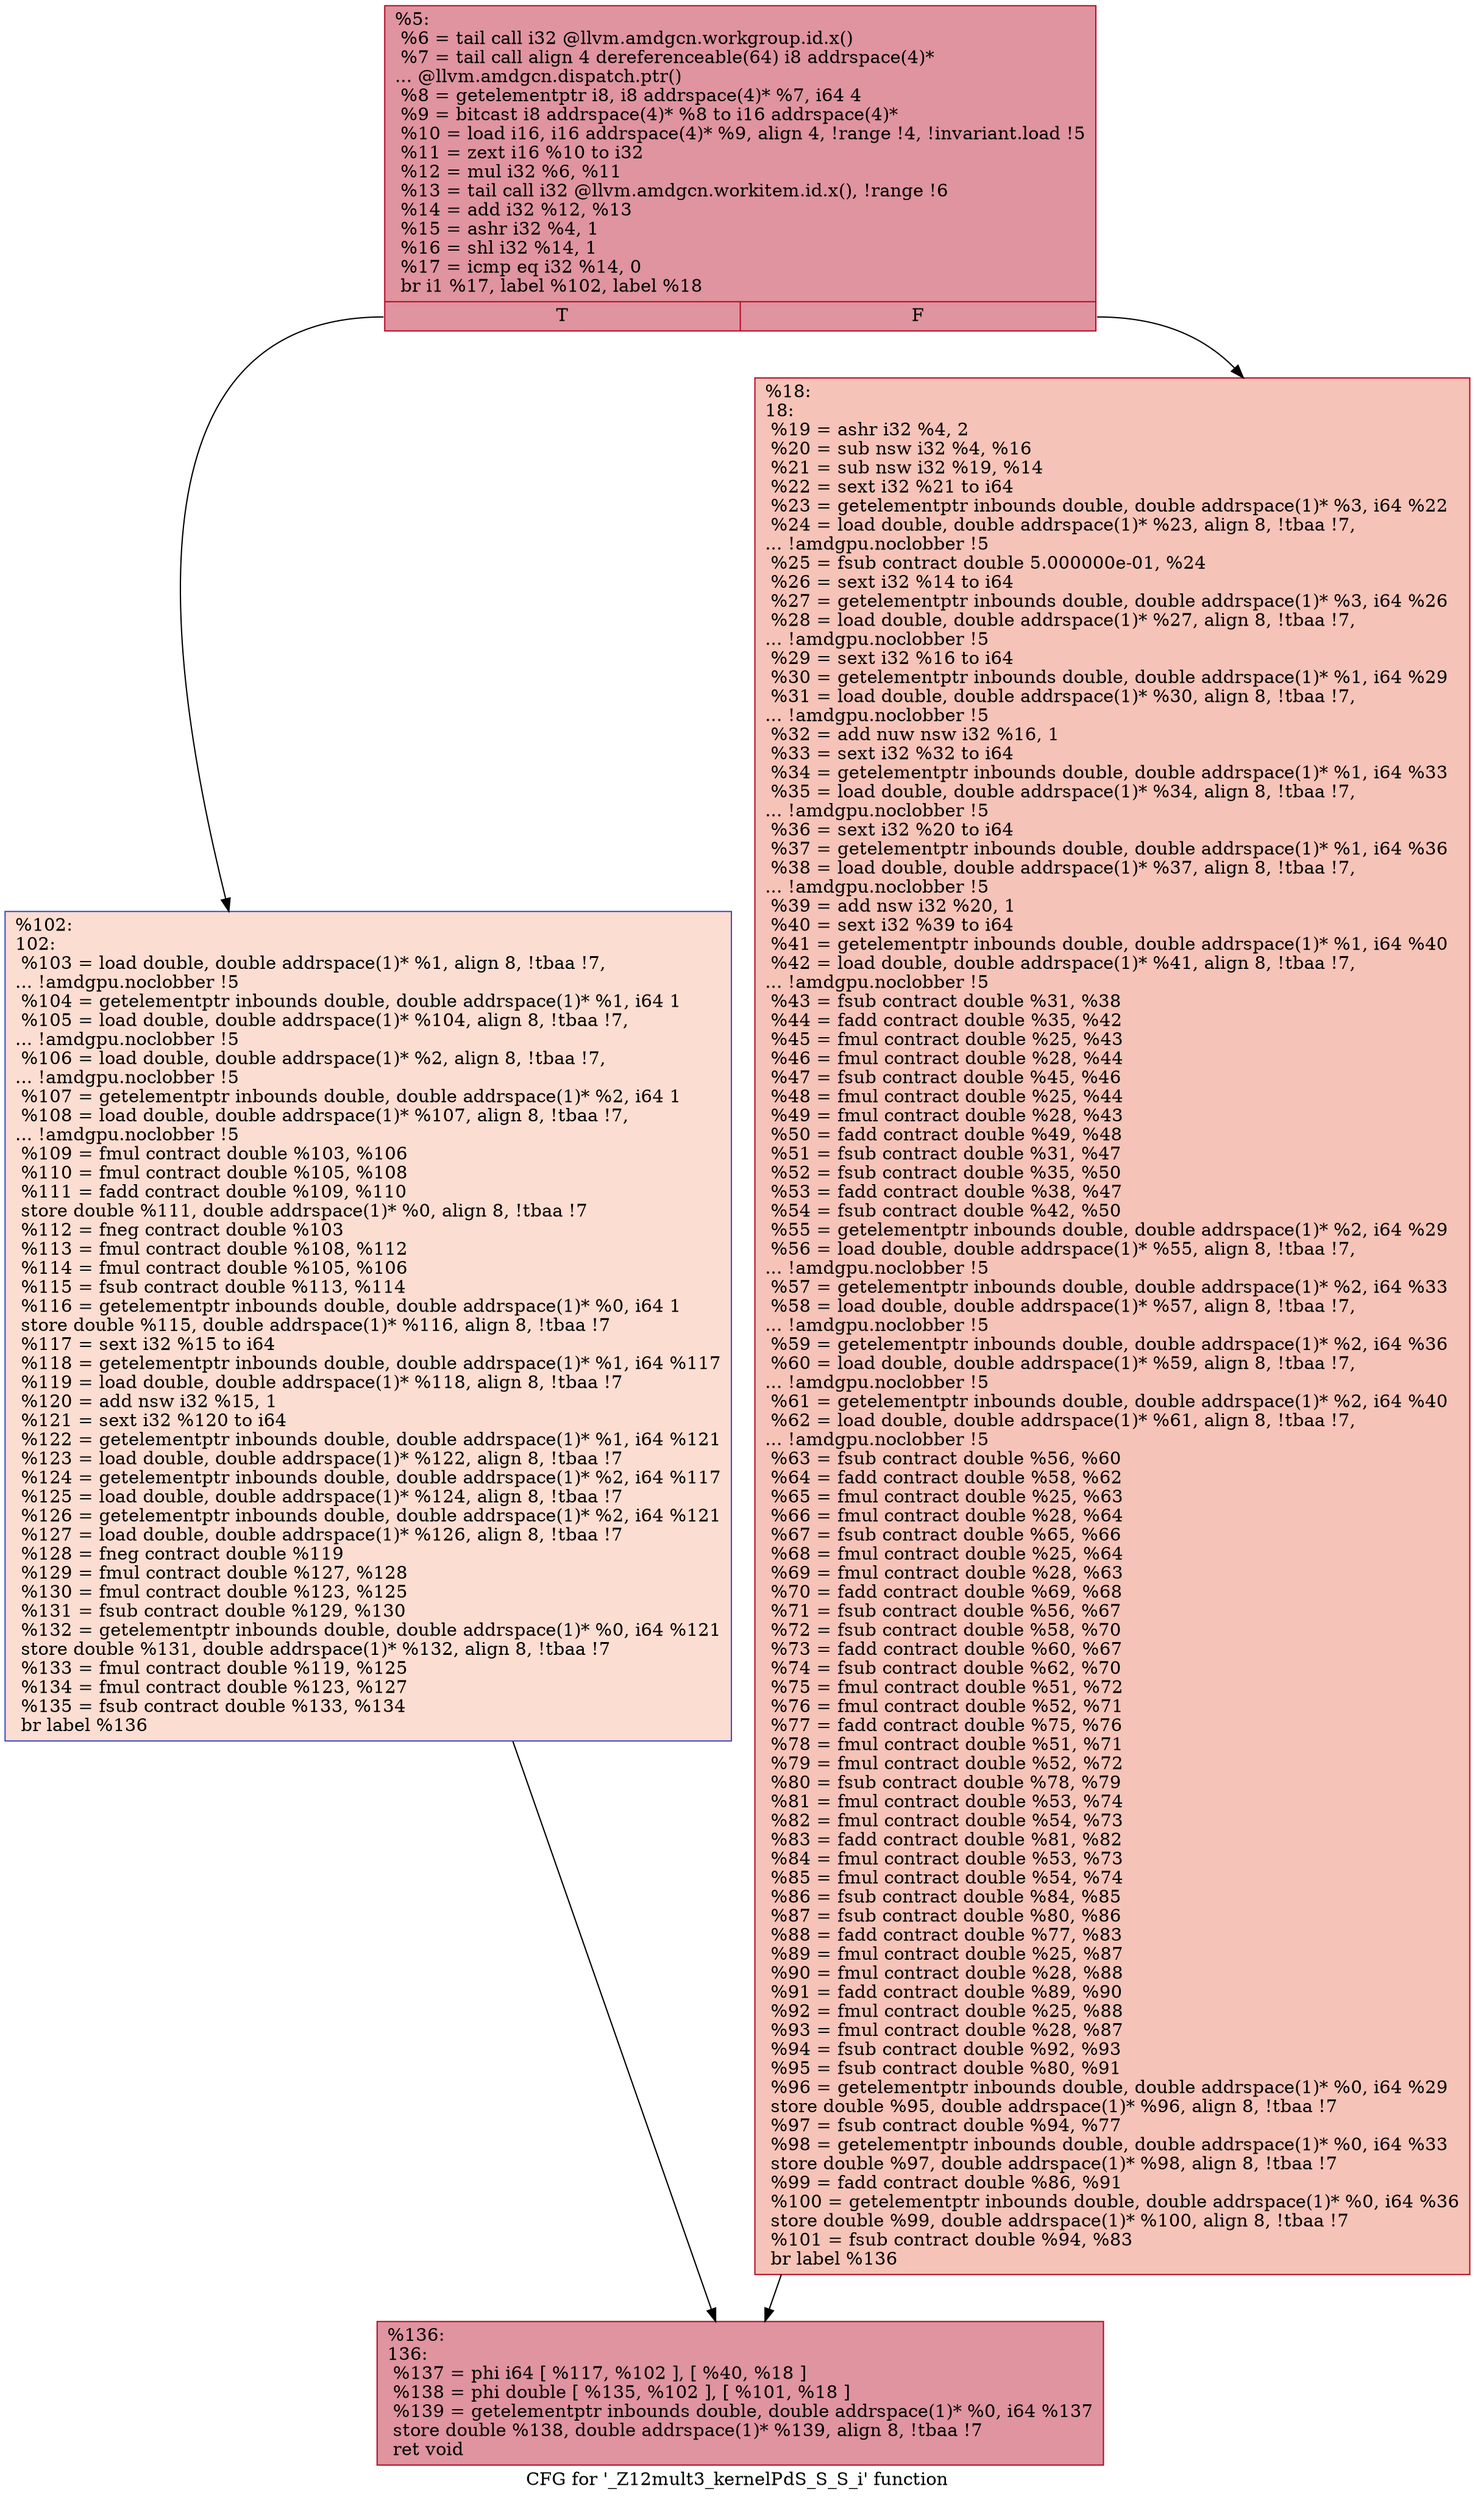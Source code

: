 digraph "CFG for '_Z12mult3_kernelPdS_S_S_i' function" {
	label="CFG for '_Z12mult3_kernelPdS_S_S_i' function";

	Node0x63cf980 [shape=record,color="#b70d28ff", style=filled, fillcolor="#b70d2870",label="{%5:\l  %6 = tail call i32 @llvm.amdgcn.workgroup.id.x()\l  %7 = tail call align 4 dereferenceable(64) i8 addrspace(4)*\l... @llvm.amdgcn.dispatch.ptr()\l  %8 = getelementptr i8, i8 addrspace(4)* %7, i64 4\l  %9 = bitcast i8 addrspace(4)* %8 to i16 addrspace(4)*\l  %10 = load i16, i16 addrspace(4)* %9, align 4, !range !4, !invariant.load !5\l  %11 = zext i16 %10 to i32\l  %12 = mul i32 %6, %11\l  %13 = tail call i32 @llvm.amdgcn.workitem.id.x(), !range !6\l  %14 = add i32 %12, %13\l  %15 = ashr i32 %4, 1\l  %16 = shl i32 %14, 1\l  %17 = icmp eq i32 %14, 0\l  br i1 %17, label %102, label %18\l|{<s0>T|<s1>F}}"];
	Node0x63cf980:s0 -> Node0x63d04a0;
	Node0x63cf980:s1 -> Node0x63d1ab0;
	Node0x63d1ab0 [shape=record,color="#b70d28ff", style=filled, fillcolor="#e8765c70",label="{%18:\l18:                                               \l  %19 = ashr i32 %4, 2\l  %20 = sub nsw i32 %4, %16\l  %21 = sub nsw i32 %19, %14\l  %22 = sext i32 %21 to i64\l  %23 = getelementptr inbounds double, double addrspace(1)* %3, i64 %22\l  %24 = load double, double addrspace(1)* %23, align 8, !tbaa !7,\l... !amdgpu.noclobber !5\l  %25 = fsub contract double 5.000000e-01, %24\l  %26 = sext i32 %14 to i64\l  %27 = getelementptr inbounds double, double addrspace(1)* %3, i64 %26\l  %28 = load double, double addrspace(1)* %27, align 8, !tbaa !7,\l... !amdgpu.noclobber !5\l  %29 = sext i32 %16 to i64\l  %30 = getelementptr inbounds double, double addrspace(1)* %1, i64 %29\l  %31 = load double, double addrspace(1)* %30, align 8, !tbaa !7,\l... !amdgpu.noclobber !5\l  %32 = add nuw nsw i32 %16, 1\l  %33 = sext i32 %32 to i64\l  %34 = getelementptr inbounds double, double addrspace(1)* %1, i64 %33\l  %35 = load double, double addrspace(1)* %34, align 8, !tbaa !7,\l... !amdgpu.noclobber !5\l  %36 = sext i32 %20 to i64\l  %37 = getelementptr inbounds double, double addrspace(1)* %1, i64 %36\l  %38 = load double, double addrspace(1)* %37, align 8, !tbaa !7,\l... !amdgpu.noclobber !5\l  %39 = add nsw i32 %20, 1\l  %40 = sext i32 %39 to i64\l  %41 = getelementptr inbounds double, double addrspace(1)* %1, i64 %40\l  %42 = load double, double addrspace(1)* %41, align 8, !tbaa !7,\l... !amdgpu.noclobber !5\l  %43 = fsub contract double %31, %38\l  %44 = fadd contract double %35, %42\l  %45 = fmul contract double %25, %43\l  %46 = fmul contract double %28, %44\l  %47 = fsub contract double %45, %46\l  %48 = fmul contract double %25, %44\l  %49 = fmul contract double %28, %43\l  %50 = fadd contract double %49, %48\l  %51 = fsub contract double %31, %47\l  %52 = fsub contract double %35, %50\l  %53 = fadd contract double %38, %47\l  %54 = fsub contract double %42, %50\l  %55 = getelementptr inbounds double, double addrspace(1)* %2, i64 %29\l  %56 = load double, double addrspace(1)* %55, align 8, !tbaa !7,\l... !amdgpu.noclobber !5\l  %57 = getelementptr inbounds double, double addrspace(1)* %2, i64 %33\l  %58 = load double, double addrspace(1)* %57, align 8, !tbaa !7,\l... !amdgpu.noclobber !5\l  %59 = getelementptr inbounds double, double addrspace(1)* %2, i64 %36\l  %60 = load double, double addrspace(1)* %59, align 8, !tbaa !7,\l... !amdgpu.noclobber !5\l  %61 = getelementptr inbounds double, double addrspace(1)* %2, i64 %40\l  %62 = load double, double addrspace(1)* %61, align 8, !tbaa !7,\l... !amdgpu.noclobber !5\l  %63 = fsub contract double %56, %60\l  %64 = fadd contract double %58, %62\l  %65 = fmul contract double %25, %63\l  %66 = fmul contract double %28, %64\l  %67 = fsub contract double %65, %66\l  %68 = fmul contract double %25, %64\l  %69 = fmul contract double %28, %63\l  %70 = fadd contract double %69, %68\l  %71 = fsub contract double %56, %67\l  %72 = fsub contract double %58, %70\l  %73 = fadd contract double %60, %67\l  %74 = fsub contract double %62, %70\l  %75 = fmul contract double %51, %72\l  %76 = fmul contract double %52, %71\l  %77 = fadd contract double %75, %76\l  %78 = fmul contract double %51, %71\l  %79 = fmul contract double %52, %72\l  %80 = fsub contract double %78, %79\l  %81 = fmul contract double %53, %74\l  %82 = fmul contract double %54, %73\l  %83 = fadd contract double %81, %82\l  %84 = fmul contract double %53, %73\l  %85 = fmul contract double %54, %74\l  %86 = fsub contract double %84, %85\l  %87 = fsub contract double %80, %86\l  %88 = fadd contract double %77, %83\l  %89 = fmul contract double %25, %87\l  %90 = fmul contract double %28, %88\l  %91 = fadd contract double %89, %90\l  %92 = fmul contract double %25, %88\l  %93 = fmul contract double %28, %87\l  %94 = fsub contract double %92, %93\l  %95 = fsub contract double %80, %91\l  %96 = getelementptr inbounds double, double addrspace(1)* %0, i64 %29\l  store double %95, double addrspace(1)* %96, align 8, !tbaa !7\l  %97 = fsub contract double %94, %77\l  %98 = getelementptr inbounds double, double addrspace(1)* %0, i64 %33\l  store double %97, double addrspace(1)* %98, align 8, !tbaa !7\l  %99 = fadd contract double %86, %91\l  %100 = getelementptr inbounds double, double addrspace(1)* %0, i64 %36\l  store double %99, double addrspace(1)* %100, align 8, !tbaa !7\l  %101 = fsub contract double %94, %83\l  br label %136\l}"];
	Node0x63d1ab0 -> Node0x63d3dc0;
	Node0x63d04a0 [shape=record,color="#3d50c3ff", style=filled, fillcolor="#f7b39670",label="{%102:\l102:                                              \l  %103 = load double, double addrspace(1)* %1, align 8, !tbaa !7,\l... !amdgpu.noclobber !5\l  %104 = getelementptr inbounds double, double addrspace(1)* %1, i64 1\l  %105 = load double, double addrspace(1)* %104, align 8, !tbaa !7,\l... !amdgpu.noclobber !5\l  %106 = load double, double addrspace(1)* %2, align 8, !tbaa !7,\l... !amdgpu.noclobber !5\l  %107 = getelementptr inbounds double, double addrspace(1)* %2, i64 1\l  %108 = load double, double addrspace(1)* %107, align 8, !tbaa !7,\l... !amdgpu.noclobber !5\l  %109 = fmul contract double %103, %106\l  %110 = fmul contract double %105, %108\l  %111 = fadd contract double %109, %110\l  store double %111, double addrspace(1)* %0, align 8, !tbaa !7\l  %112 = fneg contract double %103\l  %113 = fmul contract double %108, %112\l  %114 = fmul contract double %105, %106\l  %115 = fsub contract double %113, %114\l  %116 = getelementptr inbounds double, double addrspace(1)* %0, i64 1\l  store double %115, double addrspace(1)* %116, align 8, !tbaa !7\l  %117 = sext i32 %15 to i64\l  %118 = getelementptr inbounds double, double addrspace(1)* %1, i64 %117\l  %119 = load double, double addrspace(1)* %118, align 8, !tbaa !7\l  %120 = add nsw i32 %15, 1\l  %121 = sext i32 %120 to i64\l  %122 = getelementptr inbounds double, double addrspace(1)* %1, i64 %121\l  %123 = load double, double addrspace(1)* %122, align 8, !tbaa !7\l  %124 = getelementptr inbounds double, double addrspace(1)* %2, i64 %117\l  %125 = load double, double addrspace(1)* %124, align 8, !tbaa !7\l  %126 = getelementptr inbounds double, double addrspace(1)* %2, i64 %121\l  %127 = load double, double addrspace(1)* %126, align 8, !tbaa !7\l  %128 = fneg contract double %119\l  %129 = fmul contract double %127, %128\l  %130 = fmul contract double %123, %125\l  %131 = fsub contract double %129, %130\l  %132 = getelementptr inbounds double, double addrspace(1)* %0, i64 %121\l  store double %131, double addrspace(1)* %132, align 8, !tbaa !7\l  %133 = fmul contract double %119, %125\l  %134 = fmul contract double %123, %127\l  %135 = fsub contract double %133, %134\l  br label %136\l}"];
	Node0x63d04a0 -> Node0x63d3dc0;
	Node0x63d3dc0 [shape=record,color="#b70d28ff", style=filled, fillcolor="#b70d2870",label="{%136:\l136:                                              \l  %137 = phi i64 [ %117, %102 ], [ %40, %18 ]\l  %138 = phi double [ %135, %102 ], [ %101, %18 ]\l  %139 = getelementptr inbounds double, double addrspace(1)* %0, i64 %137\l  store double %138, double addrspace(1)* %139, align 8, !tbaa !7\l  ret void\l}"];
}
